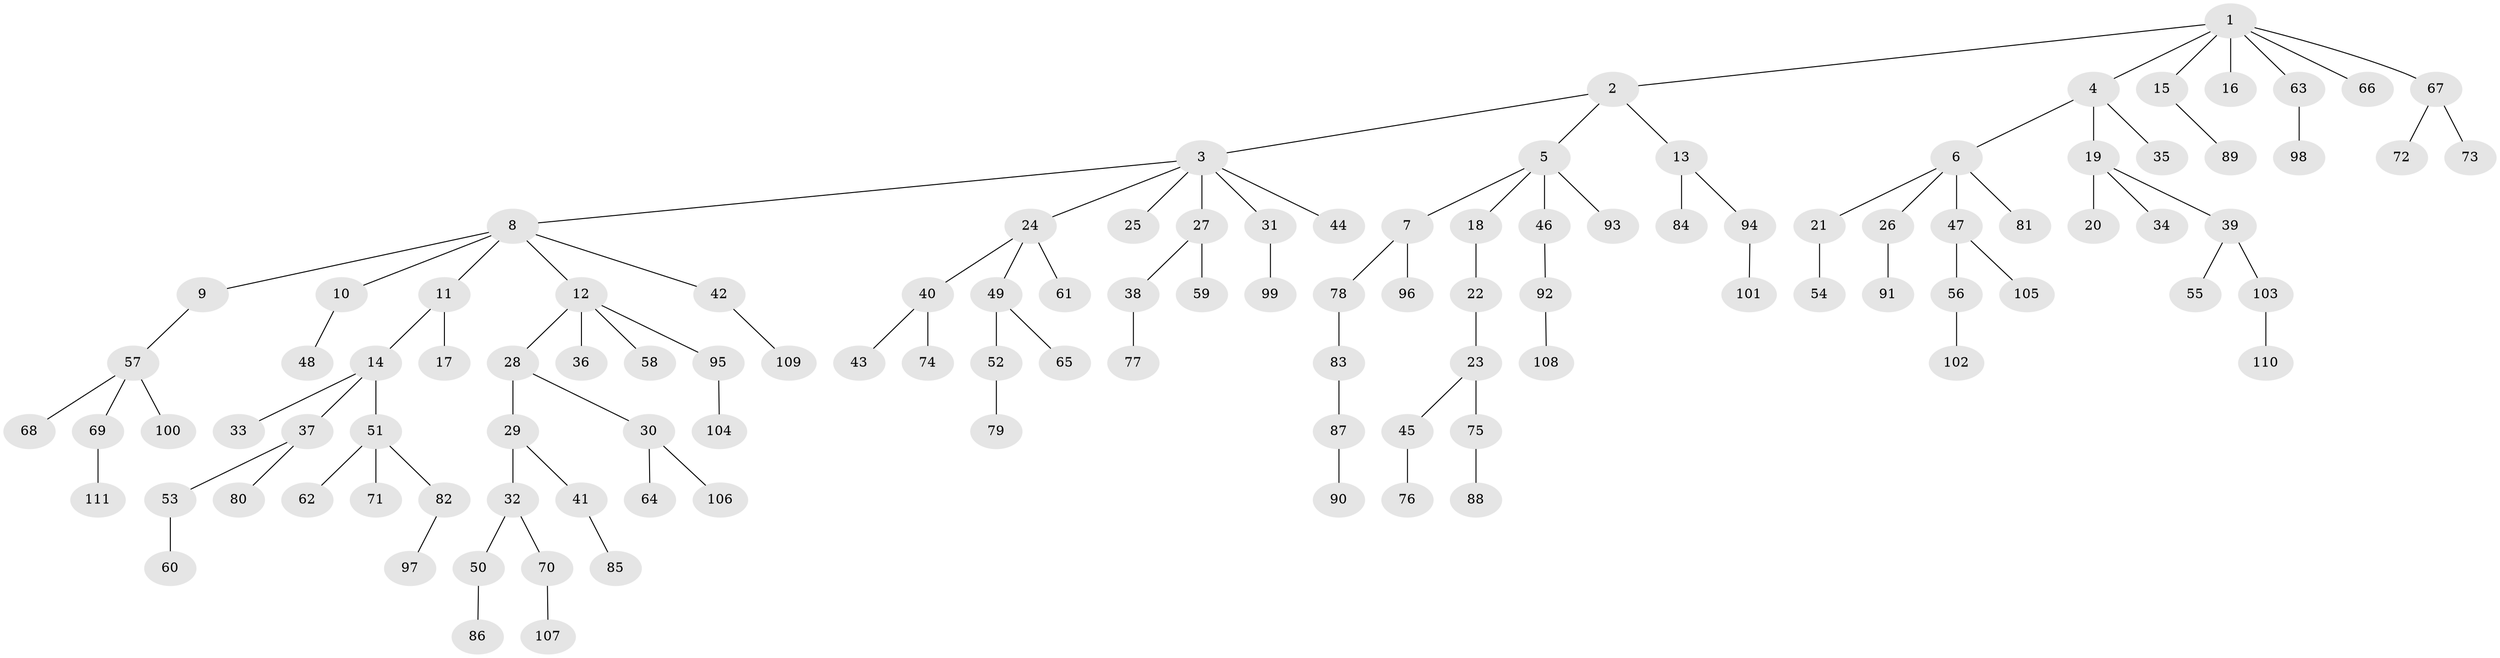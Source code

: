 // Generated by graph-tools (version 1.1) at 2025/26/03/09/25 03:26:27]
// undirected, 111 vertices, 110 edges
graph export_dot {
graph [start="1"]
  node [color=gray90,style=filled];
  1;
  2;
  3;
  4;
  5;
  6;
  7;
  8;
  9;
  10;
  11;
  12;
  13;
  14;
  15;
  16;
  17;
  18;
  19;
  20;
  21;
  22;
  23;
  24;
  25;
  26;
  27;
  28;
  29;
  30;
  31;
  32;
  33;
  34;
  35;
  36;
  37;
  38;
  39;
  40;
  41;
  42;
  43;
  44;
  45;
  46;
  47;
  48;
  49;
  50;
  51;
  52;
  53;
  54;
  55;
  56;
  57;
  58;
  59;
  60;
  61;
  62;
  63;
  64;
  65;
  66;
  67;
  68;
  69;
  70;
  71;
  72;
  73;
  74;
  75;
  76;
  77;
  78;
  79;
  80;
  81;
  82;
  83;
  84;
  85;
  86;
  87;
  88;
  89;
  90;
  91;
  92;
  93;
  94;
  95;
  96;
  97;
  98;
  99;
  100;
  101;
  102;
  103;
  104;
  105;
  106;
  107;
  108;
  109;
  110;
  111;
  1 -- 2;
  1 -- 4;
  1 -- 15;
  1 -- 16;
  1 -- 63;
  1 -- 66;
  1 -- 67;
  2 -- 3;
  2 -- 5;
  2 -- 13;
  3 -- 8;
  3 -- 24;
  3 -- 25;
  3 -- 27;
  3 -- 31;
  3 -- 44;
  4 -- 6;
  4 -- 19;
  4 -- 35;
  5 -- 7;
  5 -- 18;
  5 -- 46;
  5 -- 93;
  6 -- 21;
  6 -- 26;
  6 -- 47;
  6 -- 81;
  7 -- 78;
  7 -- 96;
  8 -- 9;
  8 -- 10;
  8 -- 11;
  8 -- 12;
  8 -- 42;
  9 -- 57;
  10 -- 48;
  11 -- 14;
  11 -- 17;
  12 -- 28;
  12 -- 36;
  12 -- 58;
  12 -- 95;
  13 -- 84;
  13 -- 94;
  14 -- 33;
  14 -- 37;
  14 -- 51;
  15 -- 89;
  18 -- 22;
  19 -- 20;
  19 -- 34;
  19 -- 39;
  21 -- 54;
  22 -- 23;
  23 -- 45;
  23 -- 75;
  24 -- 40;
  24 -- 49;
  24 -- 61;
  26 -- 91;
  27 -- 38;
  27 -- 59;
  28 -- 29;
  28 -- 30;
  29 -- 32;
  29 -- 41;
  30 -- 64;
  30 -- 106;
  31 -- 99;
  32 -- 50;
  32 -- 70;
  37 -- 53;
  37 -- 80;
  38 -- 77;
  39 -- 55;
  39 -- 103;
  40 -- 43;
  40 -- 74;
  41 -- 85;
  42 -- 109;
  45 -- 76;
  46 -- 92;
  47 -- 56;
  47 -- 105;
  49 -- 52;
  49 -- 65;
  50 -- 86;
  51 -- 62;
  51 -- 71;
  51 -- 82;
  52 -- 79;
  53 -- 60;
  56 -- 102;
  57 -- 68;
  57 -- 69;
  57 -- 100;
  63 -- 98;
  67 -- 72;
  67 -- 73;
  69 -- 111;
  70 -- 107;
  75 -- 88;
  78 -- 83;
  82 -- 97;
  83 -- 87;
  87 -- 90;
  92 -- 108;
  94 -- 101;
  95 -- 104;
  103 -- 110;
}
